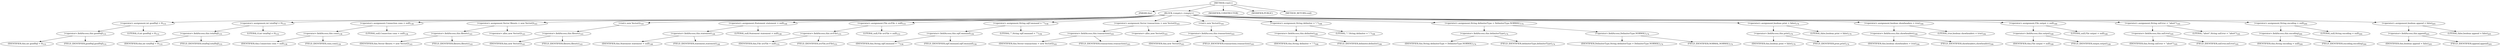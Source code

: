 digraph "&lt;init&gt;" {  
"1263" [label = <(METHOD,&lt;init&gt;)> ]
"1264" [label = <(PARAM,this)> ]
"1265" [label = <(BLOCK,&lt;empty&gt;,&lt;empty&gt;)> ]
"1266" [label = <(&lt;operator&gt;.assignment,int goodSql = 0)<SUB>131</SUB>> ]
"1267" [label = <(&lt;operator&gt;.fieldAccess,this.goodSql)<SUB>131</SUB>> ]
"1268" [label = <(IDENTIFIER,this,int goodSql = 0)<SUB>131</SUB>> ]
"1269" [label = <(FIELD_IDENTIFIER,goodSql,goodSql)<SUB>131</SUB>> ]
"1270" [label = <(LITERAL,0,int goodSql = 0)<SUB>131</SUB>> ]
"1271" [label = <(&lt;operator&gt;.assignment,int totalSql = 0)<SUB>133</SUB>> ]
"1272" [label = <(&lt;operator&gt;.fieldAccess,this.totalSql)<SUB>133</SUB>> ]
"1273" [label = <(IDENTIFIER,this,int totalSql = 0)<SUB>133</SUB>> ]
"1274" [label = <(FIELD_IDENTIFIER,totalSql,totalSql)<SUB>133</SUB>> ]
"1275" [label = <(LITERAL,0,int totalSql = 0)<SUB>133</SUB>> ]
"1276" [label = <(&lt;operator&gt;.assignment,Connection conn = null)<SUB>138</SUB>> ]
"1277" [label = <(&lt;operator&gt;.fieldAccess,this.conn)<SUB>138</SUB>> ]
"1278" [label = <(IDENTIFIER,this,Connection conn = null)<SUB>138</SUB>> ]
"1279" [label = <(FIELD_IDENTIFIER,conn,conn)<SUB>138</SUB>> ]
"1280" [label = <(LITERAL,null,Connection conn = null)<SUB>138</SUB>> ]
"1281" [label = <(&lt;operator&gt;.assignment,Vector filesets = new Vector())<SUB>143</SUB>> ]
"1282" [label = <(&lt;operator&gt;.fieldAccess,this.filesets)<SUB>143</SUB>> ]
"1283" [label = <(IDENTIFIER,this,Vector filesets = new Vector())<SUB>143</SUB>> ]
"1284" [label = <(FIELD_IDENTIFIER,filesets,filesets)<SUB>143</SUB>> ]
"1285" [label = <(&lt;operator&gt;.alloc,new Vector())<SUB>143</SUB>> ]
"1286" [label = <(&lt;init&gt;,new Vector())<SUB>143</SUB>> ]
"1287" [label = <(&lt;operator&gt;.fieldAccess,this.filesets)<SUB>143</SUB>> ]
"1288" [label = <(IDENTIFIER,this,new Vector())<SUB>143</SUB>> ]
"1289" [label = <(FIELD_IDENTIFIER,filesets,filesets)<SUB>143</SUB>> ]
"1290" [label = <(&lt;operator&gt;.assignment,Statement statement = null)<SUB>148</SUB>> ]
"1291" [label = <(&lt;operator&gt;.fieldAccess,this.statement)<SUB>148</SUB>> ]
"1292" [label = <(IDENTIFIER,this,Statement statement = null)<SUB>148</SUB>> ]
"1293" [label = <(FIELD_IDENTIFIER,statement,statement)<SUB>148</SUB>> ]
"1294" [label = <(LITERAL,null,Statement statement = null)<SUB>148</SUB>> ]
"1295" [label = <(&lt;operator&gt;.assignment,File srcFile = null)<SUB>153</SUB>> ]
"1296" [label = <(&lt;operator&gt;.fieldAccess,this.srcFile)<SUB>153</SUB>> ]
"1297" [label = <(IDENTIFIER,this,File srcFile = null)<SUB>153</SUB>> ]
"1298" [label = <(FIELD_IDENTIFIER,srcFile,srcFile)<SUB>153</SUB>> ]
"1299" [label = <(LITERAL,null,File srcFile = null)<SUB>153</SUB>> ]
"1300" [label = <(&lt;operator&gt;.assignment,String sqlCommand = &quot;&quot;)<SUB>158</SUB>> ]
"1301" [label = <(&lt;operator&gt;.fieldAccess,this.sqlCommand)<SUB>158</SUB>> ]
"1302" [label = <(IDENTIFIER,this,String sqlCommand = &quot;&quot;)<SUB>158</SUB>> ]
"1303" [label = <(FIELD_IDENTIFIER,sqlCommand,sqlCommand)<SUB>158</SUB>> ]
"1304" [label = <(LITERAL,&quot;&quot;,String sqlCommand = &quot;&quot;)<SUB>158</SUB>> ]
"1305" [label = <(&lt;operator&gt;.assignment,Vector transactions = new Vector())<SUB>163</SUB>> ]
"1306" [label = <(&lt;operator&gt;.fieldAccess,this.transactions)<SUB>163</SUB>> ]
"1307" [label = <(IDENTIFIER,this,Vector transactions = new Vector())<SUB>163</SUB>> ]
"1308" [label = <(FIELD_IDENTIFIER,transactions,transactions)<SUB>163</SUB>> ]
"1309" [label = <(&lt;operator&gt;.alloc,new Vector())<SUB>163</SUB>> ]
"1310" [label = <(&lt;init&gt;,new Vector())<SUB>163</SUB>> ]
"1311" [label = <(&lt;operator&gt;.fieldAccess,this.transactions)<SUB>163</SUB>> ]
"1312" [label = <(IDENTIFIER,this,new Vector())<SUB>163</SUB>> ]
"1313" [label = <(FIELD_IDENTIFIER,transactions,transactions)<SUB>163</SUB>> ]
"1314" [label = <(&lt;operator&gt;.assignment,String delimiter = &quot;;&quot;)<SUB>168</SUB>> ]
"1315" [label = <(&lt;operator&gt;.fieldAccess,this.delimiter)<SUB>168</SUB>> ]
"1316" [label = <(IDENTIFIER,this,String delimiter = &quot;;&quot;)<SUB>168</SUB>> ]
"1317" [label = <(FIELD_IDENTIFIER,delimiter,delimiter)<SUB>168</SUB>> ]
"1318" [label = <(LITERAL,&quot;;&quot;,String delimiter = &quot;;&quot;)<SUB>168</SUB>> ]
"1319" [label = <(&lt;operator&gt;.assignment,String delimiterType = DelimiterType.NORMAL)<SUB>174</SUB>> ]
"1320" [label = <(&lt;operator&gt;.fieldAccess,this.delimiterType)<SUB>174</SUB>> ]
"1321" [label = <(IDENTIFIER,this,String delimiterType = DelimiterType.NORMAL)<SUB>174</SUB>> ]
"1322" [label = <(FIELD_IDENTIFIER,delimiterType,delimiterType)<SUB>174</SUB>> ]
"1323" [label = <(&lt;operator&gt;.fieldAccess,DelimiterType.NORMAL)<SUB>174</SUB>> ]
"1324" [label = <(IDENTIFIER,DelimiterType,String delimiterType = DelimiterType.NORMAL)<SUB>174</SUB>> ]
"1325" [label = <(FIELD_IDENTIFIER,NORMAL,NORMAL)<SUB>174</SUB>> ]
"1326" [label = <(&lt;operator&gt;.assignment,boolean print = false)<SUB>179</SUB>> ]
"1327" [label = <(&lt;operator&gt;.fieldAccess,this.print)<SUB>179</SUB>> ]
"1328" [label = <(IDENTIFIER,this,boolean print = false)<SUB>179</SUB>> ]
"1329" [label = <(FIELD_IDENTIFIER,print,print)<SUB>179</SUB>> ]
"1330" [label = <(LITERAL,false,boolean print = false)<SUB>179</SUB>> ]
"1331" [label = <(&lt;operator&gt;.assignment,boolean showheaders = true)<SUB>184</SUB>> ]
"1332" [label = <(&lt;operator&gt;.fieldAccess,this.showheaders)<SUB>184</SUB>> ]
"1333" [label = <(IDENTIFIER,this,boolean showheaders = true)<SUB>184</SUB>> ]
"1334" [label = <(FIELD_IDENTIFIER,showheaders,showheaders)<SUB>184</SUB>> ]
"1335" [label = <(LITERAL,true,boolean showheaders = true)<SUB>184</SUB>> ]
"1336" [label = <(&lt;operator&gt;.assignment,File output = null)<SUB>189</SUB>> ]
"1337" [label = <(&lt;operator&gt;.fieldAccess,this.output)<SUB>189</SUB>> ]
"1338" [label = <(IDENTIFIER,this,File output = null)<SUB>189</SUB>> ]
"1339" [label = <(FIELD_IDENTIFIER,output,output)<SUB>189</SUB>> ]
"1340" [label = <(LITERAL,null,File output = null)<SUB>189</SUB>> ]
"1341" [label = <(&lt;operator&gt;.assignment,String onError = &quot;abort&quot;)<SUB>195</SUB>> ]
"1342" [label = <(&lt;operator&gt;.fieldAccess,this.onError)<SUB>195</SUB>> ]
"1343" [label = <(IDENTIFIER,this,String onError = &quot;abort&quot;)<SUB>195</SUB>> ]
"1344" [label = <(FIELD_IDENTIFIER,onError,onError)<SUB>195</SUB>> ]
"1345" [label = <(LITERAL,&quot;abort&quot;,String onError = &quot;abort&quot;)<SUB>195</SUB>> ]
"1346" [label = <(&lt;operator&gt;.assignment,String encoding = null)<SUB>200</SUB>> ]
"1347" [label = <(&lt;operator&gt;.fieldAccess,this.encoding)<SUB>200</SUB>> ]
"1348" [label = <(IDENTIFIER,this,String encoding = null)<SUB>200</SUB>> ]
"1349" [label = <(FIELD_IDENTIFIER,encoding,encoding)<SUB>200</SUB>> ]
"1350" [label = <(LITERAL,null,String encoding = null)<SUB>200</SUB>> ]
"1351" [label = <(&lt;operator&gt;.assignment,boolean append = false)<SUB>205</SUB>> ]
"1352" [label = <(&lt;operator&gt;.fieldAccess,this.append)<SUB>205</SUB>> ]
"1353" [label = <(IDENTIFIER,this,boolean append = false)<SUB>205</SUB>> ]
"1354" [label = <(FIELD_IDENTIFIER,append,append)<SUB>205</SUB>> ]
"1355" [label = <(LITERAL,false,boolean append = false)<SUB>205</SUB>> ]
"1356" [label = <(MODIFIER,CONSTRUCTOR)> ]
"1357" [label = <(MODIFIER,PUBLIC)> ]
"1358" [label = <(METHOD_RETURN,void)> ]
  "1263" -> "1264" 
  "1263" -> "1265" 
  "1263" -> "1356" 
  "1263" -> "1357" 
  "1263" -> "1358" 
  "1265" -> "1266" 
  "1265" -> "1271" 
  "1265" -> "1276" 
  "1265" -> "1281" 
  "1265" -> "1286" 
  "1265" -> "1290" 
  "1265" -> "1295" 
  "1265" -> "1300" 
  "1265" -> "1305" 
  "1265" -> "1310" 
  "1265" -> "1314" 
  "1265" -> "1319" 
  "1265" -> "1326" 
  "1265" -> "1331" 
  "1265" -> "1336" 
  "1265" -> "1341" 
  "1265" -> "1346" 
  "1265" -> "1351" 
  "1266" -> "1267" 
  "1266" -> "1270" 
  "1267" -> "1268" 
  "1267" -> "1269" 
  "1271" -> "1272" 
  "1271" -> "1275" 
  "1272" -> "1273" 
  "1272" -> "1274" 
  "1276" -> "1277" 
  "1276" -> "1280" 
  "1277" -> "1278" 
  "1277" -> "1279" 
  "1281" -> "1282" 
  "1281" -> "1285" 
  "1282" -> "1283" 
  "1282" -> "1284" 
  "1286" -> "1287" 
  "1287" -> "1288" 
  "1287" -> "1289" 
  "1290" -> "1291" 
  "1290" -> "1294" 
  "1291" -> "1292" 
  "1291" -> "1293" 
  "1295" -> "1296" 
  "1295" -> "1299" 
  "1296" -> "1297" 
  "1296" -> "1298" 
  "1300" -> "1301" 
  "1300" -> "1304" 
  "1301" -> "1302" 
  "1301" -> "1303" 
  "1305" -> "1306" 
  "1305" -> "1309" 
  "1306" -> "1307" 
  "1306" -> "1308" 
  "1310" -> "1311" 
  "1311" -> "1312" 
  "1311" -> "1313" 
  "1314" -> "1315" 
  "1314" -> "1318" 
  "1315" -> "1316" 
  "1315" -> "1317" 
  "1319" -> "1320" 
  "1319" -> "1323" 
  "1320" -> "1321" 
  "1320" -> "1322" 
  "1323" -> "1324" 
  "1323" -> "1325" 
  "1326" -> "1327" 
  "1326" -> "1330" 
  "1327" -> "1328" 
  "1327" -> "1329" 
  "1331" -> "1332" 
  "1331" -> "1335" 
  "1332" -> "1333" 
  "1332" -> "1334" 
  "1336" -> "1337" 
  "1336" -> "1340" 
  "1337" -> "1338" 
  "1337" -> "1339" 
  "1341" -> "1342" 
  "1341" -> "1345" 
  "1342" -> "1343" 
  "1342" -> "1344" 
  "1346" -> "1347" 
  "1346" -> "1350" 
  "1347" -> "1348" 
  "1347" -> "1349" 
  "1351" -> "1352" 
  "1351" -> "1355" 
  "1352" -> "1353" 
  "1352" -> "1354" 
}
